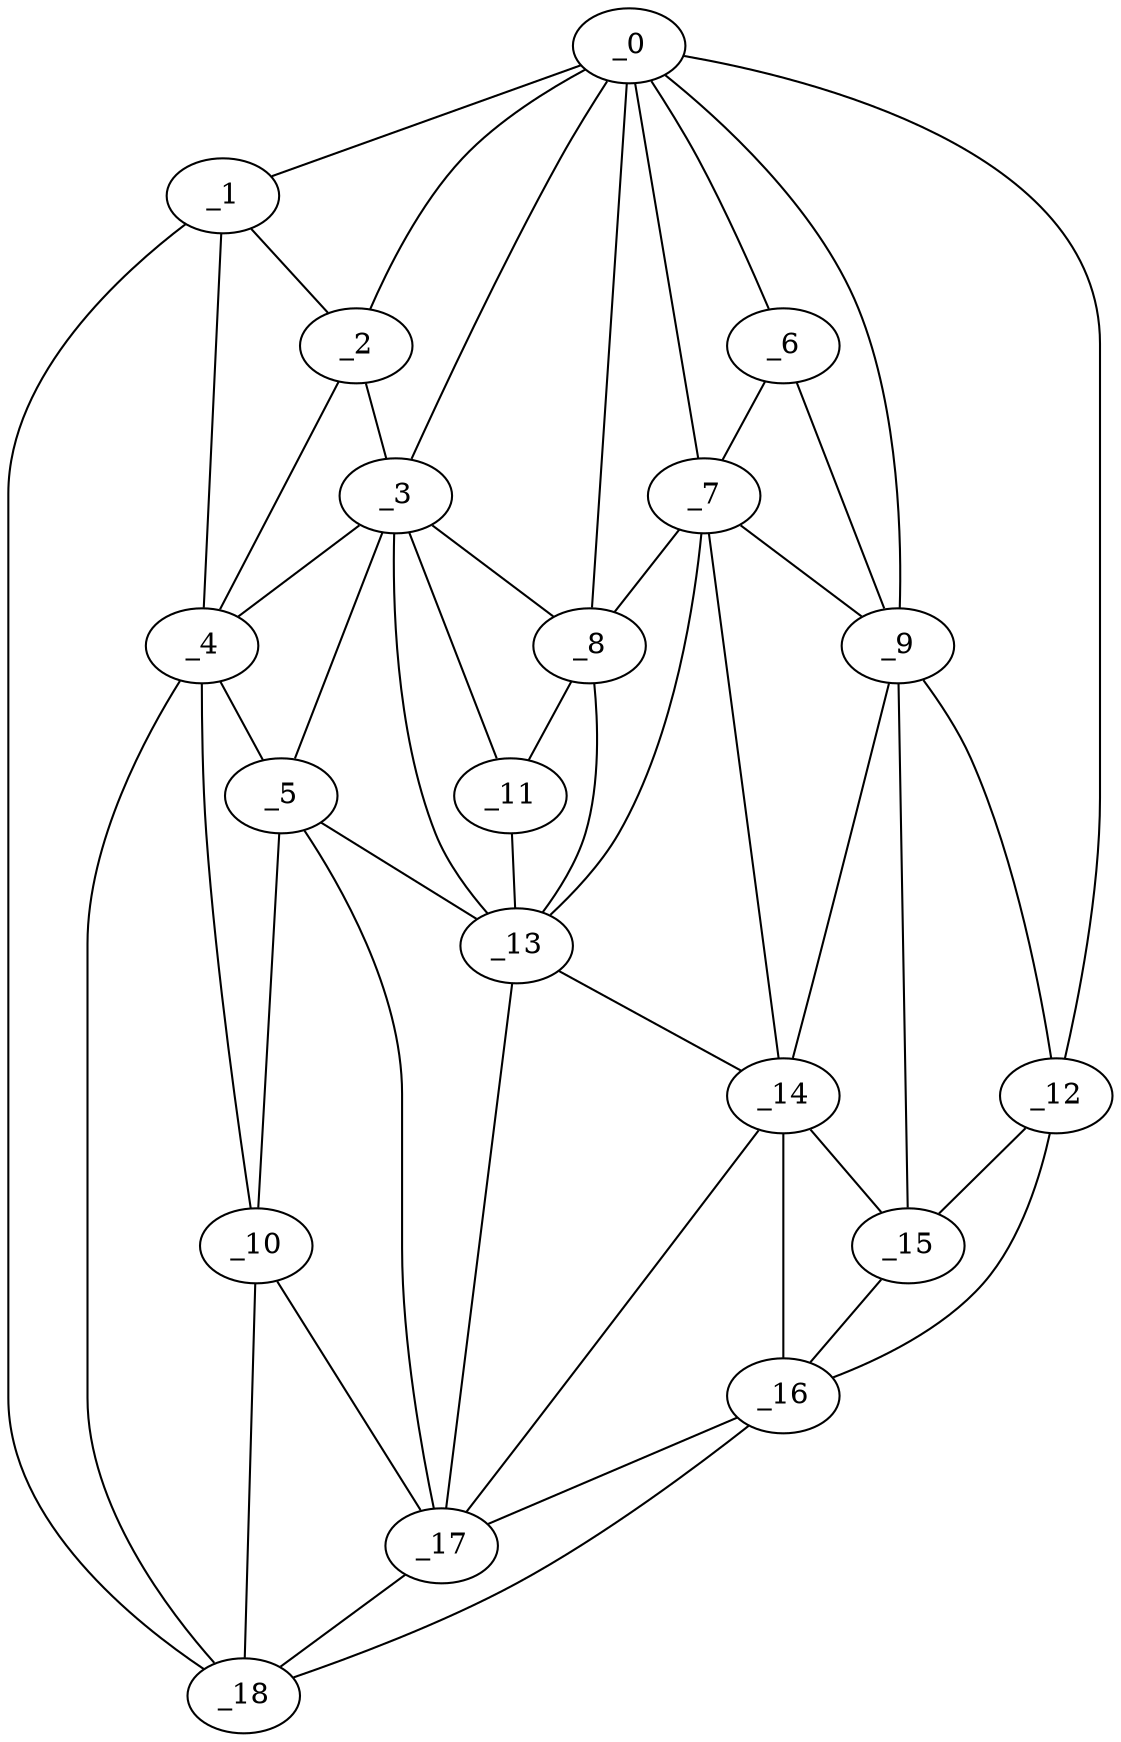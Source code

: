 graph "obj17__270.gxl" {
	_0	 [x=47,
		y=84];
	_1	 [x=58,
		y=2];
	_0 -- _1	 [valence=1];
	_2	 [x=61,
		y=7];
	_0 -- _2	 [valence=2];
	_3	 [x=68,
		y=45];
	_0 -- _3	 [valence=2];
	_6	 [x=76,
		y=87];
	_0 -- _6	 [valence=1];
	_7	 [x=78,
		y=75];
	_0 -- _7	 [valence=2];
	_8	 [x=79,
		y=67];
	_0 -- _8	 [valence=2];
	_9	 [x=79,
		y=96];
	_0 -- _9	 [valence=2];
	_12	 [x=85,
		y=123];
	_0 -- _12	 [valence=1];
	_1 -- _2	 [valence=1];
	_4	 [x=70,
		y=15];
	_1 -- _4	 [valence=2];
	_18	 [x=93,
		y=37];
	_1 -- _18	 [valence=1];
	_2 -- _3	 [valence=1];
	_2 -- _4	 [valence=2];
	_3 -- _4	 [valence=2];
	_5	 [x=76,
		y=35];
	_3 -- _5	 [valence=2];
	_3 -- _8	 [valence=2];
	_11	 [x=83,
		y=57];
	_3 -- _11	 [valence=2];
	_13	 [x=88,
		y=53];
	_3 -- _13	 [valence=2];
	_4 -- _5	 [valence=2];
	_10	 [x=83,
		y=32];
	_4 -- _10	 [valence=1];
	_4 -- _18	 [valence=1];
	_5 -- _10	 [valence=2];
	_5 -- _13	 [valence=2];
	_17	 [x=91,
		y=48];
	_5 -- _17	 [valence=1];
	_6 -- _7	 [valence=2];
	_6 -- _9	 [valence=2];
	_7 -- _8	 [valence=1];
	_7 -- _9	 [valence=2];
	_7 -- _13	 [valence=1];
	_14	 [x=88,
		y=105];
	_7 -- _14	 [valence=2];
	_8 -- _11	 [valence=2];
	_8 -- _13	 [valence=2];
	_9 -- _12	 [valence=2];
	_9 -- _14	 [valence=2];
	_15	 [x=89,
		y=113];
	_9 -- _15	 [valence=2];
	_10 -- _17	 [valence=1];
	_10 -- _18	 [valence=2];
	_11 -- _13	 [valence=1];
	_12 -- _15	 [valence=2];
	_16	 [x=90,
		y=119];
	_12 -- _16	 [valence=1];
	_13 -- _14	 [valence=1];
	_13 -- _17	 [valence=2];
	_14 -- _15	 [valence=2];
	_14 -- _16	 [valence=2];
	_14 -- _17	 [valence=1];
	_15 -- _16	 [valence=2];
	_16 -- _17	 [valence=2];
	_16 -- _18	 [valence=1];
	_17 -- _18	 [valence=1];
}
